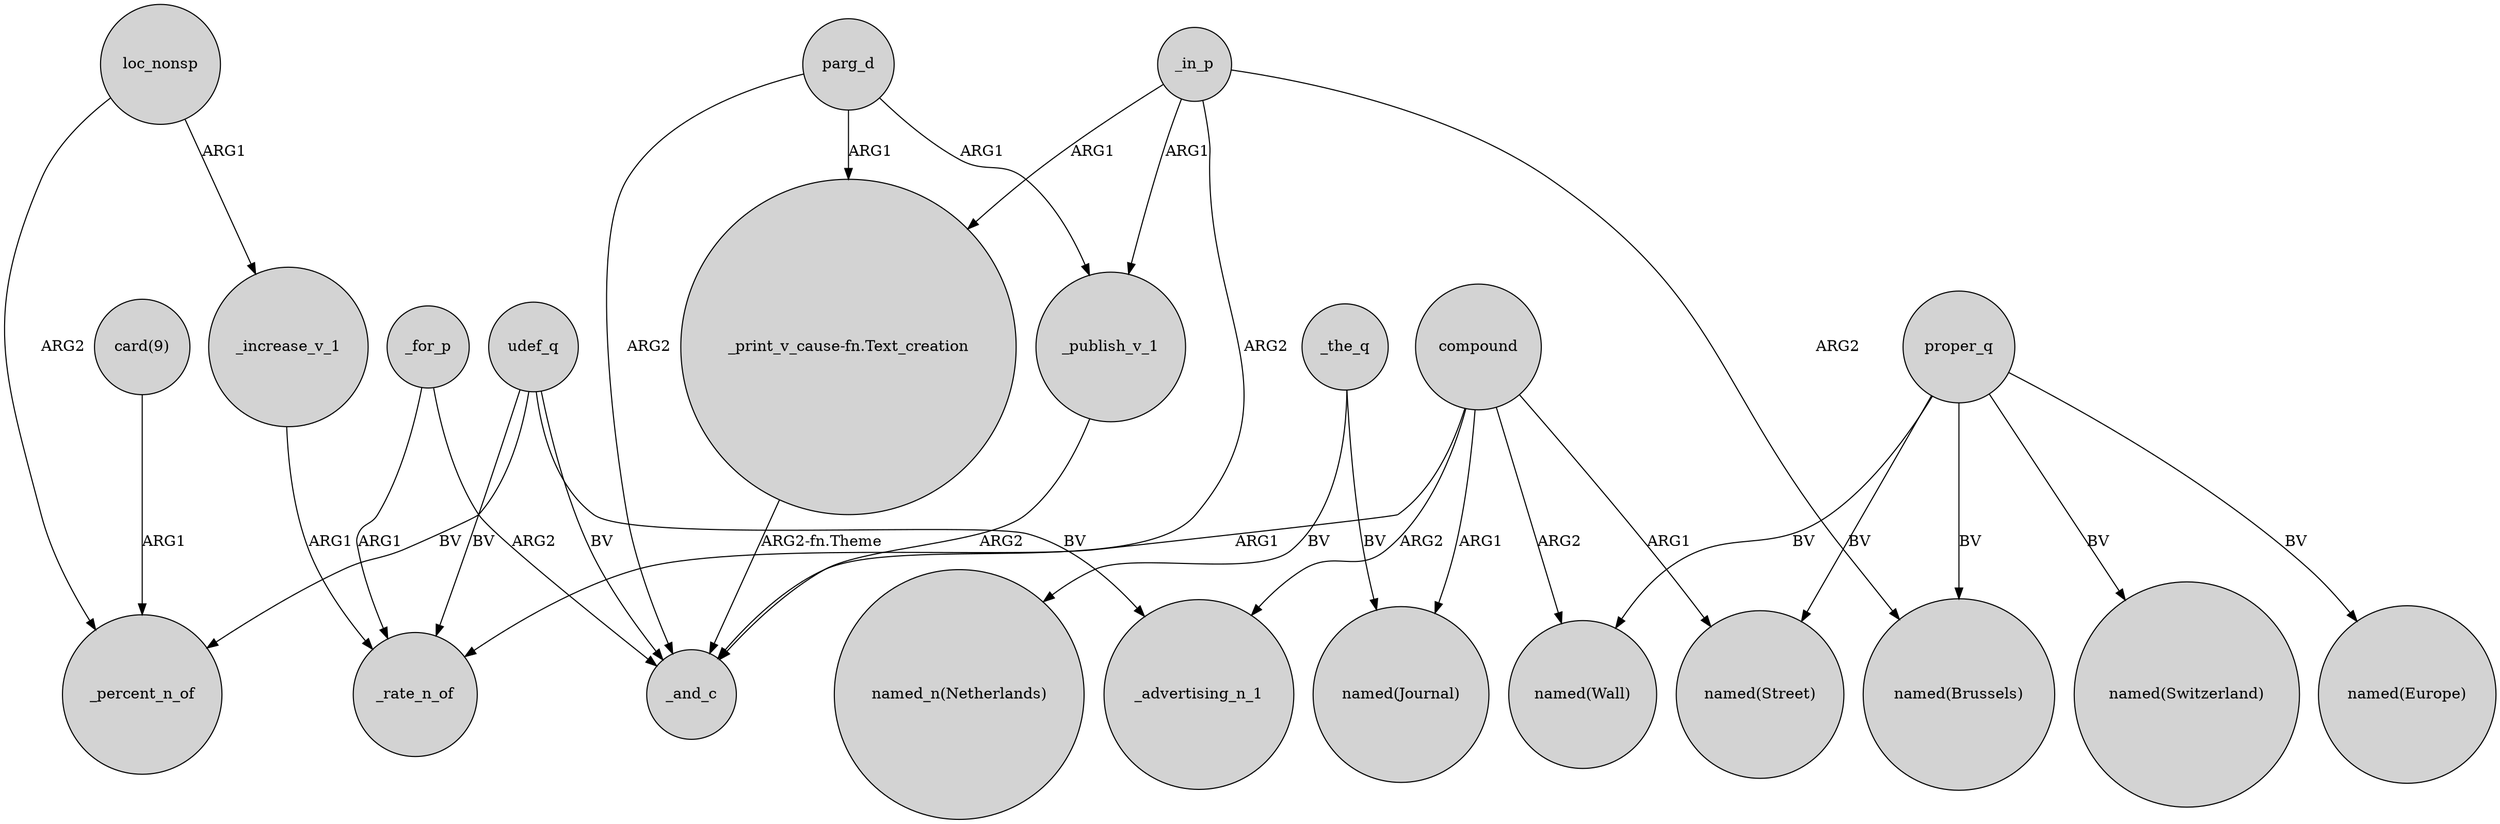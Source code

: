digraph {
	node [shape=circle style=filled]
	"card(9)" -> _percent_n_of [label=ARG1]
	compound -> "named(Journal)" [label=ARG1]
	_in_p -> _publish_v_1 [label=ARG1]
	compound -> "named(Street)" [label=ARG1]
	proper_q -> "named(Wall)" [label=BV]
	_the_q -> "named_n(Netherlands)" [label=BV]
	_publish_v_1 -> _and_c [label=ARG2]
	_for_p -> _rate_n_of [label=ARG1]
	_the_q -> "named(Journal)" [label=BV]
	compound -> _rate_n_of [label=ARG1]
	_in_p -> "named(Brussels)" [label=ARG2]
	_for_p -> _and_c [label=ARG2]
	udef_q -> _rate_n_of [label=BV]
	parg_d -> "_print_v_cause-fn.Text_creation" [label=ARG1]
	proper_q -> "named(Switzerland)" [label=BV]
	parg_d -> _and_c [label=ARG2]
	proper_q -> "named(Street)" [label=BV]
	udef_q -> _advertising_n_1 [label=BV]
	_in_p -> "_print_v_cause-fn.Text_creation" [label=ARG1]
	compound -> "named(Wall)" [label=ARG2]
	proper_q -> "named(Brussels)" [label=BV]
	parg_d -> _publish_v_1 [label=ARG1]
	loc_nonsp -> _percent_n_of [label=ARG2]
	compound -> _advertising_n_1 [label=ARG2]
	proper_q -> "named(Europe)" [label=BV]
	loc_nonsp -> _increase_v_1 [label=ARG1]
	udef_q -> _percent_n_of [label=BV]
	udef_q -> _and_c [label=BV]
	_increase_v_1 -> _rate_n_of [label=ARG1]
	_in_p -> _and_c [label=ARG2]
	"_print_v_cause-fn.Text_creation" -> _and_c [label="ARG2-fn.Theme"]
}
